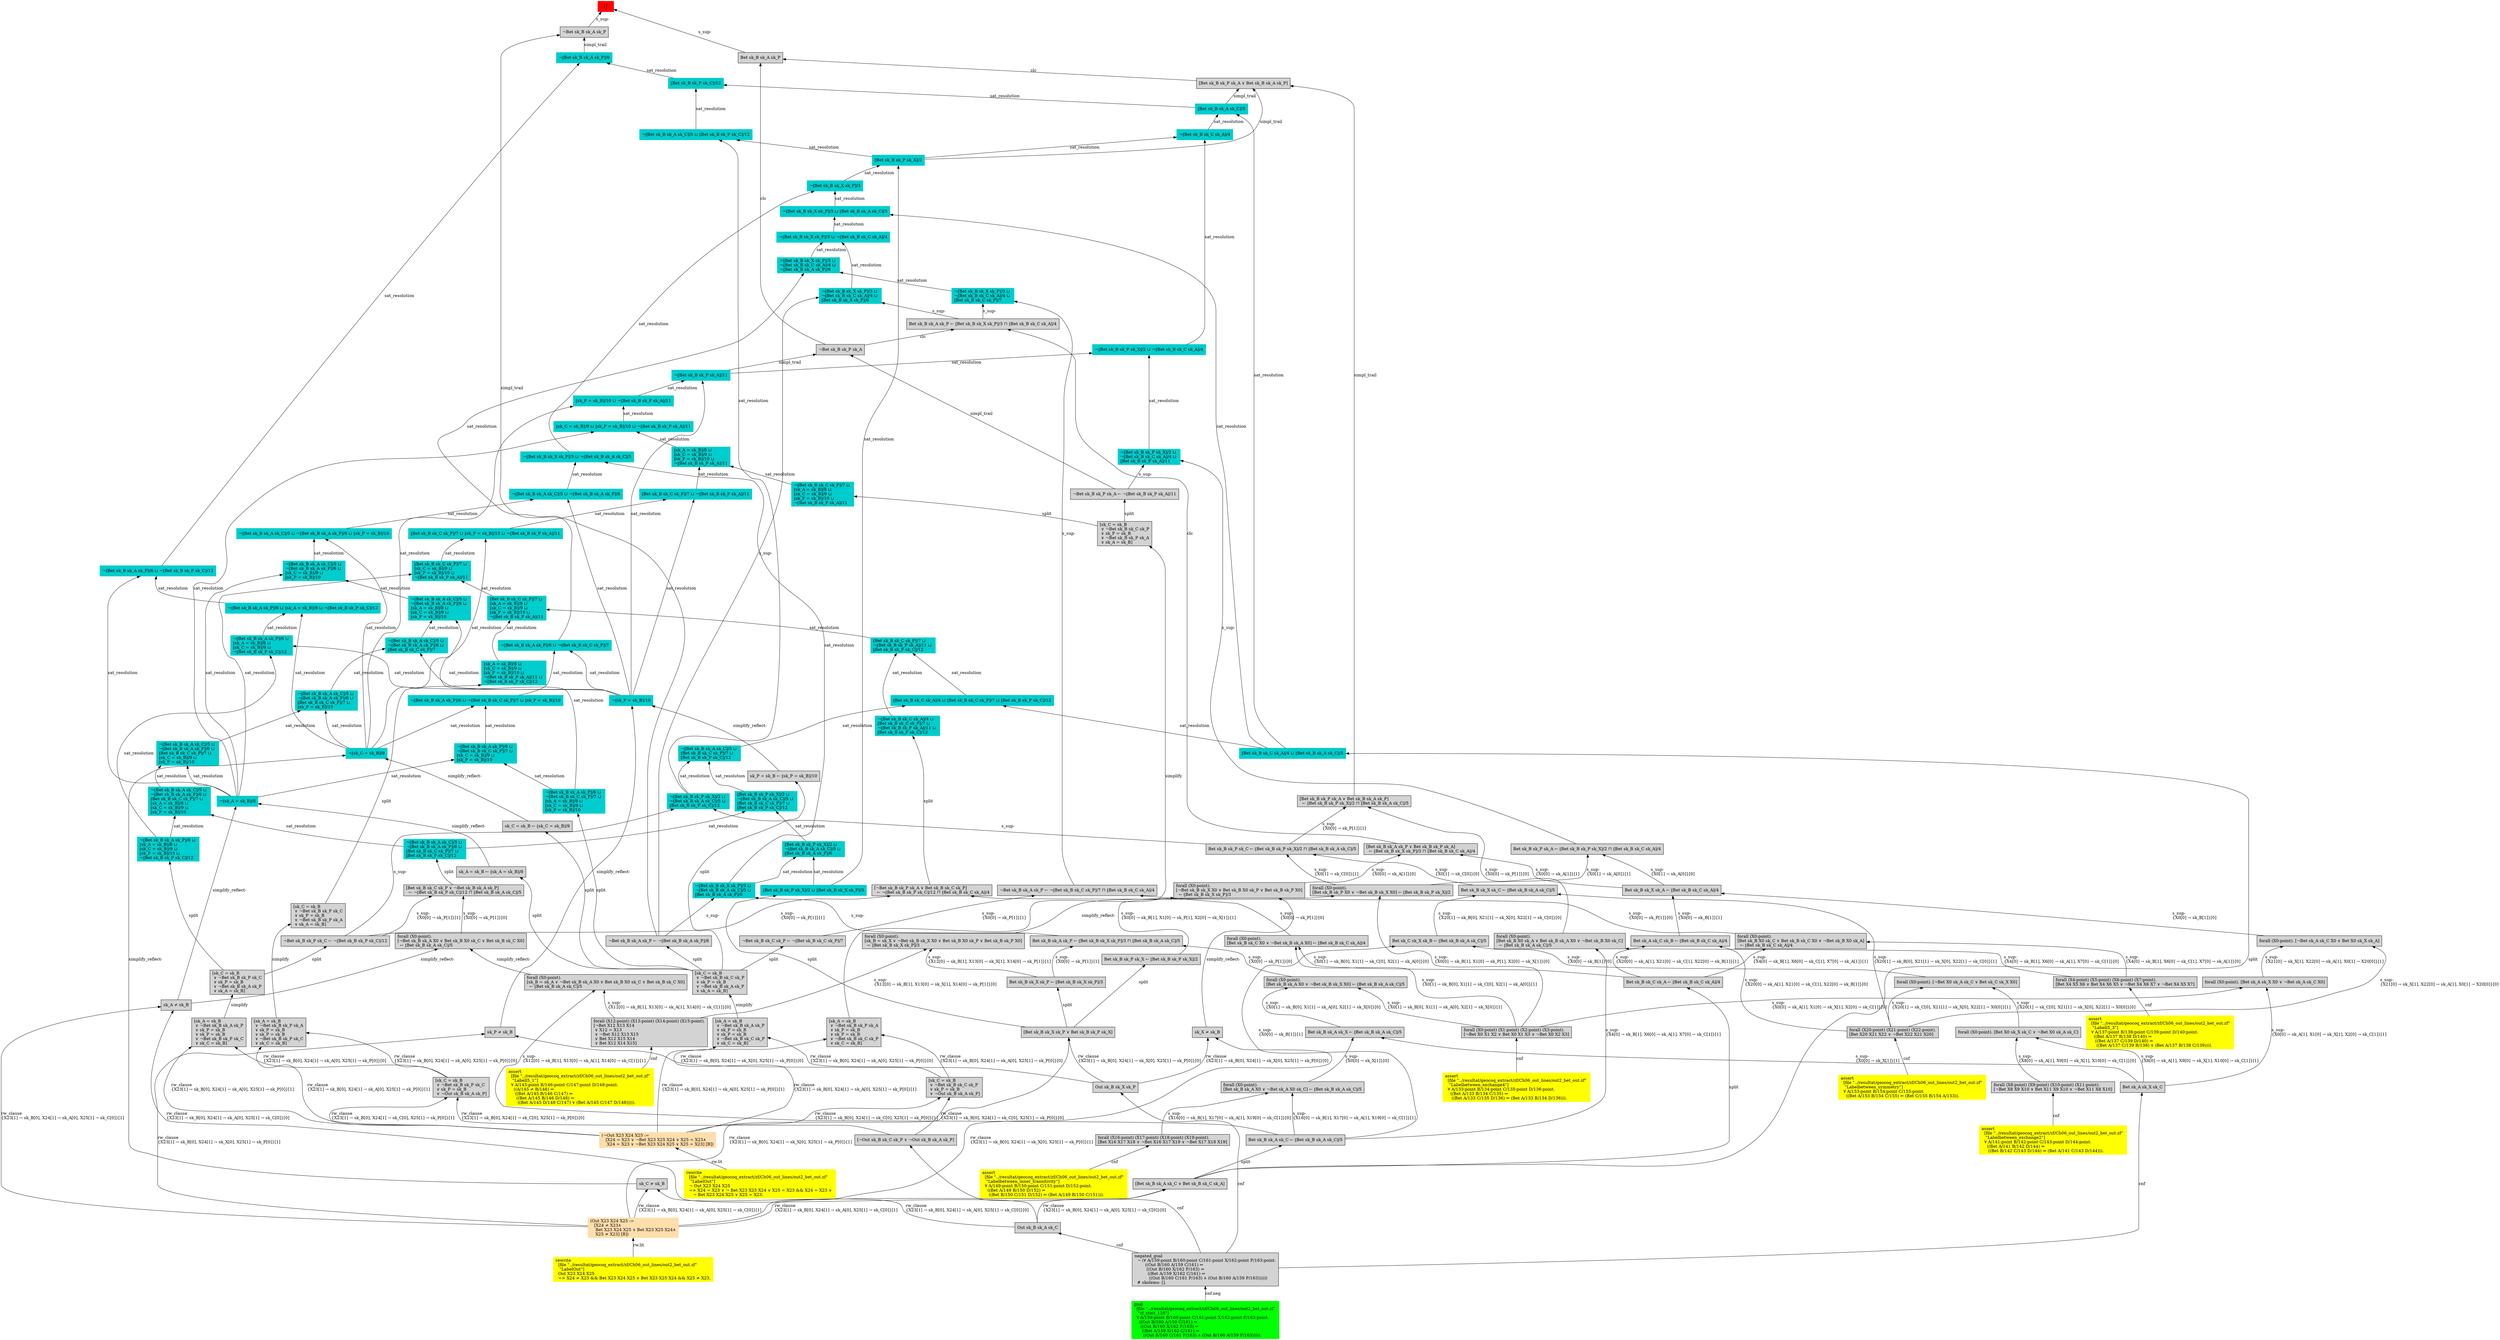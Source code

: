 digraph "unsat_graph" {
  vertex_0 [color=red, label="[]", shape=box, style=filled];
  vertex_0 -> vertex_1 [label="s_sup-\l", dir="back"];
  vertex_1 [shape=box, label="¬Bet sk_B sk_A sk_P\l", style=filled];
  vertex_1 -> vertex_2 [label="simpl_trail", dir="back"];
  vertex_2 [color=cyan3, shape=box, label="¬⟦Bet sk_B sk_A sk_P⟧/6\l", style=filled];
  vertex_2 -> vertex_3 [label="sat_resolution", dir="back"];
  vertex_3 [color=cyan3, shape=box, label="⟦Bet sk_B sk_P sk_C⟧/12\l", style=filled];
  vertex_3 -> vertex_4 [label="sat_resolution", dir="back"];
  vertex_4 [color=cyan3, shape=box, label="⟦Bet sk_B sk_A sk_C⟧/5\l", style=filled];
  vertex_4 -> vertex_5 [label="sat_resolution", dir="back"];
  vertex_5 [color=cyan3, shape=box, label="¬⟦Bet sk_B sk_C sk_A⟧/4\l", style=filled];
  vertex_5 -> vertex_6 [label="sat_resolution", dir="back"];
  vertex_6 [color=cyan3, shape=box, label="⟦Bet sk_B sk_P sk_X⟧/2\l", style=filled];
  vertex_6 -> vertex_7 [label="sat_resolution", dir="back"];
  vertex_7 [color=cyan3, shape=box, label="¬⟦Bet sk_B sk_X sk_P⟧/3\l", style=filled];
  vertex_7 -> vertex_8 [label="sat_resolution", dir="back"];
  vertex_8 [color=cyan3, shape=box, label="¬⟦Bet sk_B sk_X sk_P⟧/3 ⊔ ¬⟦Bet sk_B sk_A sk_C⟧/5\l", style=filled];
  vertex_8 -> vertex_9 [label="sat_resolution", dir="back"];
  vertex_9 [color=cyan3, shape=box, label="¬⟦Bet sk_B sk_X sk_P⟧/3 ⊔ \l¬⟦Bet sk_B sk_A sk_C⟧/5 ⊔ \l⟦Bet sk_B sk_A sk_P⟧/6\l", style=filled];
  vertex_9 -> vertex_10 [label="s_sup-\l", dir="back"];
  vertex_10 [shape=box, label="¬Bet sk_B sk_A sk_P ← ¬⟦Bet sk_B sk_A sk_P⟧/6\l", style=filled];
  vertex_10 -> vertex_11 [label="split", dir="back"];
  vertex_11 [shape=box, label="[sk_C = sk_B\l ∨ ¬Bet sk_B sk_C sk_P\l ∨ sk_P = sk_B\l ∨ ¬Bet sk_B sk_A sk_P\l ∨ sk_A = sk_B]\l", style=filled];
  vertex_11 -> vertex_12 [label="simplify", dir="back"];
  vertex_12 [shape=box, label="[sk_A = sk_B\l ∨ ¬Bet sk_B sk_A sk_P\l ∨ sk_P = sk_B\l ∨ sk_P = sk_B\l ∨ ¬Bet sk_B sk_C sk_P\l ∨ sk_C = sk_B]\l", style=filled];
  vertex_12 -> vertex_13 [label="rw_clause\l\{X23[1] → sk_B[0], X24[1] → sk_A[0], X25[1] → sk_P[0]\}[1]\l", dir="back"];
  vertex_13 [color=navajowhite, shape=box, label="(¬Out X23 X24 X25 :=\l   [X24 = X23 ∨ ¬Bet X23 X25 X24 ∨ X25 = X23∧\l    X24 = X23 ∨ ¬Bet X23 X24 X25 ∨ X25 = X23] [B])\l", style=filled];
  vertex_13 -> vertex_14 [label="rw.lit", dir="back"];
  vertex_14 [color=yellow, shape=box, label="rewrite\l  [file \"../resultat/geocoq_extract/zf/Ch06_out_lines/out2_bet_out.zf\" \l   \"LabelOut\"]\l  ¬ Out X23 X24 X25\l  =\> X24 = X23 ∨ ¬ Bet X23 X25 X24 ∨ X25 = X23 && X24 = X23 ∨ \l     ¬ Bet X23 X24 X25 ∨ X25 = X23.\l", style=filled];
  vertex_12 -> vertex_15 [label="rw_clause\l\{X23[1] → sk_B[0], X24[1] → sk_A[0], X25[1] → sk_P[0]\}[0]\l", dir="back"];
  vertex_15 [shape=box, label="[sk_C = sk_B\l ∨ ¬Bet sk_B sk_C sk_P\l ∨ sk_P = sk_B\l ∨ ¬Out sk_B sk_A sk_P]\l", style=filled];
  vertex_15 -> vertex_13 [label="rw_clause\l\{X23[1] → sk_B[0], X24[1] → sk_C[0], X25[1] → sk_P[0]\}[1]\l", dir="back"];
  vertex_15 -> vertex_16 [label="rw_clause\l\{X23[1] → sk_B[0], X24[1] → sk_C[0], X25[1] → sk_P[0]\}[0]\l", dir="back"];
  vertex_16 [shape=box, label="[¬Out sk_B sk_C sk_P ∨ ¬Out sk_B sk_A sk_P]\l", style=filled];
  vertex_16 -> vertex_17 [label="cnf", dir="back"];
  vertex_17 [shape=box, label="negated_goal\l  ¬ (∀ A/159:point B/160:point C/161:point X/162:point P/163:point.\l        ((Out B/160 A/159 C/161) ⇒\l         ((Out B/160 X/162 P/163) ⇒\l          ((Bet A/159 X/162 C/161) ⇒\l           ((Out B/160 C/161 P/163) ∧ (Out B/160 A/159 P/163))))))\l  # skolems: [].\l", style=filled];
  vertex_17 -> vertex_18 [label="cnf.neg", dir="back"];
  vertex_18 [color=green, shape=box, label="goal\l  [file \"../resultat/geocoq_extract/zf/Ch06_out_lines/out2_bet_out.zf\" \l   \"zf_stmt_128\"]\l  ∀ A/159:point B/160:point C/161:point X/162:point P/163:point.\l    ((Out B/160 A/159 C/161) ⇒\l     ((Out B/160 X/162 P/163) ⇒\l      ((Bet A/159 X/162 C/161) ⇒\l       ((Out B/160 C/161 P/163) ∧ (Out B/160 A/159 P/163))))).\l", style=filled];
  vertex_9 -> vertex_19 [label="s_sup-\l", dir="back"];
  vertex_19 [shape=box, label="Bet sk_B sk_A sk_P ← ⟦Bet sk_B sk_X sk_P⟧/3 ⊓ ⟦Bet sk_B sk_A sk_C⟧/5\l", style=filled];
  vertex_19 -> vertex_20 [label="s_sup-\l\{X0[0] → sk_P[1]\}[0]\l", dir="back"];
  vertex_20 [shape=box, label="forall (X0:point).\l[Bet sk_B sk_A X0 ∨ ¬Bet sk_B sk_X X0] ← ⟦Bet sk_B sk_A sk_C⟧/5\l", style=filled];
  vertex_20 -> vertex_21 [label="s_sup-\l\{X0[1] → sk_B[0], X1[1] → sk_A[0], X2[1] → sk_X[0]\}[1]\l", dir="back"];
  vertex_21 [shape=box, label="forall (X0:point) (X1:point) (X2:point) (X3:point).\l[¬Bet X0 X1 X2 ∨ Bet X0 X1 X3 ∨ ¬Bet X0 X2 X3]\l", style=filled];
  vertex_21 -> vertex_22 [label="cnf", dir="back"];
  vertex_22 [color=yellow, shape=box, label="assert\l  [file \"../resultat/geocoq_extract/zf/Ch06_out_lines/out2_bet_out.zf\" \l   \"Labelbetween_exchange4\"]\l  ∀ A/133:point B/134:point C/135:point D/136:point.\l    ((Bet A/133 B/134 C/135) ⇒\l     ((Bet A/133 C/135 D/136) ⇒ (Bet A/133 B/134 D/136))).\l", style=filled];
  vertex_20 -> vertex_23 [label="s_sup-\l\{X0[1] → sk_B[0], X1[1] → sk_A[0], X2[1] → sk_X[0]\}[0]\l", dir="back"];
  vertex_23 [shape=box, label="Bet sk_B sk_A sk_X ← ⟦Bet sk_B sk_A sk_C⟧/5\l", style=filled];
  vertex_23 -> vertex_24 [label="s_sup-\l\{X0[0] → sk_X[1]\}[0]\l", dir="back"];
  vertex_24 [shape=box, label="forall (X0:point).\l[Bet sk_B sk_A X0 ∨ ¬Bet sk_A X0 sk_C] ← ⟦Bet sk_B sk_A sk_C⟧/5\l", style=filled];
  vertex_24 -> vertex_25 [label="s_sup-\l\{X16[0] → sk_B[1], X17[0] → sk_A[1], X19[0] → sk_C[1]\}[0]\l", dir="back"];
  vertex_25 [shape=box, label="forall (X16:point) (X17:point) (X18:point) (X19:point).\l[Bet X16 X17 X18 ∨ ¬Bet X16 X17 X19 ∨ ¬Bet X17 X18 X19]\l", style=filled];
  vertex_25 -> vertex_26 [label="cnf", dir="back"];
  vertex_26 [color=yellow, shape=box, label="assert\l  [file \"../resultat/geocoq_extract/zf/Ch06_out_lines/out2_bet_out.zf\" \l   \"Labelbetween_inner_transitivity\"]\l  ∀ A/149:point B/150:point C/151:point D/152:point.\l    ((Bet A/149 B/150 D/152) ⇒\l     ((Bet B/150 C/151 D/152) ⇒ (Bet A/149 B/150 C/151))).\l", style=filled];
  vertex_24 -> vertex_27 [label="s_sup-\l\{X16[0] → sk_B[1], X17[0] → sk_A[1], X19[0] → sk_C[1]\}[1]\l", dir="back"];
  vertex_27 [shape=box, label="Bet sk_B sk_A sk_C ← ⟦Bet sk_B sk_A sk_C⟧/5\l", style=filled];
  vertex_27 -> vertex_28 [label="split", dir="back"];
  vertex_28 [shape=box, label="[Bet sk_B sk_A sk_C ∨ Bet sk_B sk_C sk_A]\l", style=filled];
  vertex_28 -> vertex_29 [label="rw_clause\l\{X23[1] → sk_B[0], X24[1] → sk_A[0], X25[1] → sk_C[0]\}[1]\l", dir="back"];
  vertex_29 [color=navajowhite, shape=box, label="(Out X23 X24 X25 :=\l   [X24 ≠ X23∧\l    Bet X23 X24 X25 ∨ Bet X23 X25 X24∧\l    X25 ≠ X23] [B])\l", style=filled];
  vertex_29 -> vertex_30 [label="rw.lit", dir="back"];
  vertex_30 [color=yellow, shape=box, label="rewrite\l  [file \"../resultat/geocoq_extract/zf/Ch06_out_lines/out2_bet_out.zf\" \l   \"LabelOut\"]\l  Out X23 X24 X25\l  =\> X24 ≠ X23 && Bet X23 X24 X25 ∨ Bet X23 X25 X24 && X25 ≠ X23.\l", style=filled];
  vertex_28 -> vertex_31 [label="rw_clause\l\{X23[1] → sk_B[0], X24[1] → sk_A[0], X25[1] → sk_C[0]\}[0]\l", dir="back"];
  vertex_31 [shape=box, label="Out sk_B sk_A sk_C\l", style=filled];
  vertex_31 -> vertex_17 [label="cnf", dir="back"];
  vertex_23 -> vertex_32 [label="s_sup-\l\{X0[0] → sk_X[1]\}[1]\l", dir="back"];
  vertex_32 [shape=box, label="Bet sk_A sk_X sk_C\l", style=filled];
  vertex_32 -> vertex_17 [label="cnf", dir="back"];
  vertex_19 -> vertex_33 [label="s_sup-\l\{X0[0] → sk_P[1]\}[1]\l", dir="back"];
  vertex_33 [shape=box, label="Bet sk_B sk_X sk_P ← ⟦Bet sk_B sk_X sk_P⟧/3\l", style=filled];
  vertex_33 -> vertex_34 [label="split", dir="back"];
  vertex_34 [shape=box, label="[Bet sk_B sk_X sk_P ∨ Bet sk_B sk_P sk_X]\l", style=filled];
  vertex_34 -> vertex_29 [label="rw_clause\l\{X23[1] → sk_B[0], X24[1] → sk_X[0], X25[1] → sk_P[0]\}[1]\l", dir="back"];
  vertex_34 -> vertex_35 [label="rw_clause\l\{X23[1] → sk_B[0], X24[1] → sk_X[0], X25[1] → sk_P[0]\}[0]\l", dir="back"];
  vertex_35 [shape=box, label="Out sk_B sk_X sk_P\l", style=filled];
  vertex_35 -> vertex_17 [label="cnf", dir="back"];
  vertex_8 -> vertex_36 [label="sat_resolution", dir="back"];
  vertex_36 [color=cyan3, shape=box, label="¬⟦Bet sk_B sk_A sk_C⟧/5 ⊔ ¬⟦Bet sk_B sk_A sk_P⟧/6\l", style=filled];
  vertex_36 -> vertex_37 [label="sat_resolution", dir="back"];
  vertex_37 [color=cyan3, shape=box, label="¬⟦sk_P = sk_B⟧/10\l", style=filled];
  vertex_37 -> vertex_38 [label="simplify_reflect-", dir="back"];
  vertex_38 [shape=box, label="sk_P ≠ sk_B\l", style=filled];
  vertex_38 -> vertex_29 [label="rw_clause\l\{X23[1] → sk_B[0], X24[1] → sk_X[0], X25[1] → sk_P[0]\}[1]\l", dir="back"];
  vertex_38 -> vertex_35 [label="rw_clause\l\{X23[1] → sk_B[0], X24[1] → sk_X[0], X25[1] → sk_P[0]\}[0]\l", dir="back"];
  vertex_37 -> vertex_39 [label="simplify_reflect-", dir="back"];
  vertex_39 [shape=box, label="sk_P = sk_B ← ⟦sk_P = sk_B⟧/10\l", style=filled];
  vertex_39 -> vertex_11 [label="split", dir="back"];
  vertex_36 -> vertex_40 [label="sat_resolution", dir="back"];
  vertex_40 [color=cyan3, shape=box, label="¬⟦Bet sk_B sk_A sk_C⟧/5 ⊔ ¬⟦Bet sk_B sk_A sk_P⟧/6 ⊔ ⟦sk_P = sk_B⟧/10\l", style=filled];
  vertex_40 -> vertex_41 [label="sat_resolution", dir="back"];
  vertex_41 [color=cyan3, shape=box, label="¬⟦sk_C = sk_B⟧/9\l", style=filled];
  vertex_41 -> vertex_42 [label="simplify_reflect-", dir="back"];
  vertex_42 [shape=box, label="sk_C ≠ sk_B\l", style=filled];
  vertex_42 -> vertex_29 [label="rw_clause\l\{X23[1] → sk_B[0], X24[1] → sk_A[0], X25[1] → sk_C[0]\}[1]\l", dir="back"];
  vertex_42 -> vertex_31 [label="rw_clause\l\{X23[1] → sk_B[0], X24[1] → sk_A[0], X25[1] → sk_C[0]\}[0]\l", dir="back"];
  vertex_41 -> vertex_43 [label="simplify_reflect-", dir="back"];
  vertex_43 [shape=box, label="sk_C = sk_B ← ⟦sk_C = sk_B⟧/9\l", style=filled];
  vertex_43 -> vertex_11 [label="split", dir="back"];
  vertex_40 -> vertex_44 [label="sat_resolution", dir="back"];
  vertex_44 [color=cyan3, shape=box, label="¬⟦Bet sk_B sk_A sk_C⟧/5 ⊔ \l¬⟦Bet sk_B sk_A sk_P⟧/6 ⊔ \l⟦sk_C = sk_B⟧/9 ⊔ \l⟦sk_P = sk_B⟧/10\l", style=filled];
  vertex_44 -> vertex_45 [label="sat_resolution", dir="back"];
  vertex_45 [color=cyan3, shape=box, label="¬⟦sk_A = sk_B⟧/8\l", style=filled];
  vertex_45 -> vertex_46 [label="simplify_reflect-", dir="back"];
  vertex_46 [shape=box, label="sk_A ≠ sk_B\l", style=filled];
  vertex_46 -> vertex_29 [label="rw_clause\l\{X23[1] → sk_B[0], X24[1] → sk_A[0], X25[1] → sk_C[0]\}[1]\l", dir="back"];
  vertex_46 -> vertex_31 [label="rw_clause\l\{X23[1] → sk_B[0], X24[1] → sk_A[0], X25[1] → sk_C[0]\}[0]\l", dir="back"];
  vertex_45 -> vertex_47 [label="simplify_reflect-", dir="back"];
  vertex_47 [shape=box, label="sk_A = sk_B ← ⟦sk_A = sk_B⟧/8\l", style=filled];
  vertex_47 -> vertex_11 [label="split", dir="back"];
  vertex_44 -> vertex_48 [label="sat_resolution", dir="back"];
  vertex_48 [color=cyan3, shape=box, label="¬⟦Bet sk_B sk_A sk_C⟧/5 ⊔ \l¬⟦Bet sk_B sk_A sk_P⟧/6 ⊔ \l⟦sk_A = sk_B⟧/8 ⊔ \l⟦sk_C = sk_B⟧/9 ⊔ \l⟦sk_P = sk_B⟧/10\l", style=filled];
  vertex_48 -> vertex_49 [label="sat_resolution", dir="back"];
  vertex_49 [color=cyan3, shape=box, label="¬⟦Bet sk_B sk_A sk_P⟧/6 ⊔ \l¬⟦Bet sk_B sk_C sk_P⟧/7 ⊔ \l⟦sk_A = sk_B⟧/8 ⊔ \l⟦sk_C = sk_B⟧/9 ⊔ \l⟦sk_P = sk_B⟧/10\l", style=filled];
  vertex_49 -> vertex_11 [label="split", dir="back"];
  vertex_48 -> vertex_50 [label="sat_resolution", dir="back"];
  vertex_50 [color=cyan3, shape=box, label="¬⟦Bet sk_B sk_A sk_C⟧/5 ⊔ \l¬⟦Bet sk_B sk_A sk_P⟧/6 ⊔ \l⟦Bet sk_B sk_C sk_P⟧/7\l", style=filled];
  vertex_50 -> vertex_37 [label="sat_resolution", dir="back"];
  vertex_50 -> vertex_51 [label="sat_resolution", dir="back"];
  vertex_51 [color=cyan3, shape=box, label="¬⟦Bet sk_B sk_A sk_C⟧/5 ⊔ \l¬⟦Bet sk_B sk_A sk_P⟧/6 ⊔ \l⟦Bet sk_B sk_C sk_P⟧/7 ⊔ \l⟦sk_P = sk_B⟧/10\l", style=filled];
  vertex_51 -> vertex_41 [label="sat_resolution", dir="back"];
  vertex_51 -> vertex_52 [label="sat_resolution", dir="back"];
  vertex_52 [color=cyan3, shape=box, label="¬⟦Bet sk_B sk_A sk_C⟧/5 ⊔ \l¬⟦Bet sk_B sk_A sk_P⟧/6 ⊔ \l⟦Bet sk_B sk_C sk_P⟧/7 ⊔ \l⟦sk_C = sk_B⟧/9 ⊔ \l⟦sk_P = sk_B⟧/10\l", style=filled];
  vertex_52 -> vertex_45 [label="sat_resolution", dir="back"];
  vertex_52 -> vertex_53 [label="sat_resolution", dir="back"];
  vertex_53 [color=cyan3, shape=box, label="¬⟦Bet sk_B sk_A sk_C⟧/5 ⊔ \l¬⟦Bet sk_B sk_A sk_P⟧/6 ⊔ \l⟦Bet sk_B sk_C sk_P⟧/7 ⊔ \l⟦sk_A = sk_B⟧/8 ⊔ \l⟦sk_C = sk_B⟧/9 ⊔ \l⟦sk_P = sk_B⟧/10\l", style=filled];
  vertex_53 -> vertex_54 [label="sat_resolution", dir="back"];
  vertex_54 [color=cyan3, shape=box, label="¬⟦Bet sk_B sk_A sk_P⟧/6 ⊔ \l⟦sk_A = sk_B⟧/8 ⊔ \l⟦sk_C = sk_B⟧/9 ⊔ \l⟦sk_P = sk_B⟧/10 ⊔ \l¬⟦Bet sk_B sk_P sk_C⟧/12\l", style=filled];
  vertex_54 -> vertex_55 [label="split", dir="back"];
  vertex_55 [shape=box, label="[sk_C = sk_B\l ∨ ¬Bet sk_B sk_P sk_C\l ∨ sk_P = sk_B\l ∨ ¬Bet sk_B sk_A sk_P\l ∨ sk_A = sk_B]\l", style=filled];
  vertex_55 -> vertex_56 [label="simplify", dir="back"];
  vertex_56 [shape=box, label="[sk_A = sk_B\l ∨ ¬Bet sk_B sk_A sk_P\l ∨ sk_P = sk_B\l ∨ sk_P = sk_B\l ∨ ¬Bet sk_B sk_P sk_C\l ∨ sk_C = sk_B]\l", style=filled];
  vertex_56 -> vertex_13 [label="rw_clause\l\{X23[1] → sk_B[0], X24[1] → sk_A[0], X25[1] → sk_P[0]\}[1]\l", dir="back"];
  vertex_56 -> vertex_57 [label="rw_clause\l\{X23[1] → sk_B[0], X24[1] → sk_A[0], X25[1] → sk_P[0]\}[0]\l", dir="back"];
  vertex_57 [shape=box, label="[sk_C = sk_B\l ∨ ¬Bet sk_B sk_P sk_C\l ∨ sk_P = sk_B\l ∨ ¬Out sk_B sk_A sk_P]\l", style=filled];
  vertex_57 -> vertex_13 [label="rw_clause\l\{X23[1] → sk_B[0], X24[1] → sk_C[0], X25[1] → sk_P[0]\}[1]\l", dir="back"];
  vertex_57 -> vertex_16 [label="rw_clause\l\{X23[1] → sk_B[0], X24[1] → sk_C[0], X25[1] → sk_P[0]\}[0]\l", dir="back"];
  vertex_53 -> vertex_58 [label="sat_resolution", dir="back"];
  vertex_58 [color=cyan3, shape=box, label="¬⟦Bet sk_B sk_A sk_C⟧/5 ⊔ \l¬⟦Bet sk_B sk_A sk_P⟧/6 ⊔ \l⟦Bet sk_B sk_C sk_P⟧/7 ⊔ \l⟦Bet sk_B sk_P sk_C⟧/12\l", style=filled];
  vertex_58 -> vertex_59 [label="split", dir="back"];
  vertex_59 [shape=box, label="[Bet sk_B sk_C sk_P ∨ ¬Bet sk_B sk_A sk_P]\l  ← ¬⟦Bet sk_B sk_P sk_C⟧/12 ⊓ ⟦Bet sk_B sk_A sk_C⟧/5\l", style=filled];
  vertex_59 -> vertex_60 [label="s_sup-\l\{X0[0] → sk_P[1]\}[1]\l", dir="back"];
  vertex_60 [shape=box, label="¬Bet sk_B sk_P sk_C ← ¬⟦Bet sk_B sk_P sk_C⟧/12\l", style=filled];
  vertex_60 -> vertex_55 [label="split", dir="back"];
  vertex_59 -> vertex_61 [label="s_sup-\l\{X0[0] → sk_P[1]\}[0]\l", dir="back"];
  vertex_61 [shape=box, label="forall (X0:point).\l[¬Bet sk_B sk_A X0 ∨ Bet sk_B X0 sk_C ∨ Bet sk_B sk_C X0]\l  ← ⟦Bet sk_B sk_A sk_C⟧/5\l", style=filled];
  vertex_61 -> vertex_46 [label="simplify_reflect-", dir="back"];
  vertex_61 -> vertex_62 [label="simplify_reflect-", dir="back"];
  vertex_62 [shape=box, label="forall (X0:point).\l[sk_B = sk_A ∨ ¬Bet sk_B sk_A X0 ∨ Bet sk_B X0 sk_C ∨ Bet sk_B sk_C X0]\l  ← ⟦Bet sk_B sk_A sk_C⟧/5\l", style=filled];
  vertex_62 -> vertex_63 [label="s_sup-\l\{X12[0] → sk_B[1], X13[0] → sk_A[1], X14[0] → sk_C[1]\}[0]\l", dir="back"];
  vertex_63 [shape=box, label="forall (X12:point) (X13:point) (X14:point) (X15:point).\l[¬Bet X12 X13 X14\l ∨ X12 = X13\l ∨ ¬Bet X12 X13 X15\l ∨ Bet X12 X15 X14\l ∨ Bet X12 X14 X15]\l", style=filled];
  vertex_63 -> vertex_64 [label="cnf", dir="back"];
  vertex_64 [color=yellow, shape=box, label="assert\l  [file \"../resultat/geocoq_extract/zf/Ch06_out_lines/out2_bet_out.zf\" \l   \"Labell5_1\"]\l  ∀ A/145:point B/146:point C/147:point D/148:point.\l    ((A/145 ≠ B/146) ⇒\l     ((Bet A/145 B/146 C/147) ⇒\l      ((Bet A/145 B/146 D/148) ⇒\l       ((Bet A/145 D/148 C/147) ∨ (Bet A/145 C/147 D/148))))).\l", style=filled];
  vertex_62 -> vertex_27 [label="s_sup-\l\{X12[0] → sk_B[1], X13[0] → sk_A[1], X14[0] → sk_C[1]\}[1]\l", dir="back"];
  vertex_7 -> vertex_65 [label="sat_resolution", dir="back"];
  vertex_65 [color=cyan3, shape=box, label="¬⟦Bet sk_B sk_X sk_P⟧/3 ⊔ ⟦Bet sk_B sk_A sk_C⟧/5\l", style=filled];
  vertex_65 -> vertex_66 [label="sat_resolution", dir="back"];
  vertex_66 [color=cyan3, shape=box, label="⟦Bet sk_B sk_C sk_A⟧/4 ⊔ ⟦Bet sk_B sk_A sk_C⟧/5\l", style=filled];
  vertex_66 -> vertex_28 [label="split", dir="back"];
  vertex_65 -> vertex_67 [label="sat_resolution", dir="back"];
  vertex_67 [color=cyan3, shape=box, label="¬⟦Bet sk_B sk_X sk_P⟧/3 ⊔ ¬⟦Bet sk_B sk_C sk_A⟧/4\l", style=filled];
  vertex_67 -> vertex_68 [label="sat_resolution", dir="back"];
  vertex_68 [color=cyan3, shape=box, label="¬⟦Bet sk_B sk_X sk_P⟧/3 ⊔ \l¬⟦Bet sk_B sk_C sk_A⟧/4 ⊔ \l⟦Bet sk_B sk_A sk_P⟧/6\l", style=filled];
  vertex_68 -> vertex_10 [label="s_sup-\l", dir="back"];
  vertex_68 -> vertex_69 [label="s_sup-\l", dir="back"];
  vertex_69 [shape=box, label="Bet sk_B sk_A sk_P ← ⟦Bet sk_B sk_X sk_P⟧/3 ⊓ ⟦Bet sk_B sk_C sk_A⟧/4\l", style=filled];
  vertex_69 -> vertex_70 [label="clc", dir="back"];
  vertex_70 [shape=box, label="¬Bet sk_B sk_P sk_A\l", style=filled];
  vertex_70 -> vertex_71 [label="simpl_trail", dir="back"];
  vertex_71 [color=cyan3, shape=box, label="¬⟦Bet sk_B sk_P sk_A⟧/11\l", style=filled];
  vertex_71 -> vertex_37 [label="sat_resolution", dir="back"];
  vertex_71 -> vertex_72 [label="sat_resolution", dir="back"];
  vertex_72 [color=cyan3, shape=box, label="⟦sk_P = sk_B⟧/10 ⊔ ¬⟦Bet sk_B sk_P sk_A⟧/11\l", style=filled];
  vertex_72 -> vertex_41 [label="sat_resolution", dir="back"];
  vertex_72 -> vertex_73 [label="sat_resolution", dir="back"];
  vertex_73 [color=cyan3, shape=box, label="⟦sk_C = sk_B⟧/9 ⊔ ⟦sk_P = sk_B⟧/10 ⊔ ¬⟦Bet sk_B sk_P sk_A⟧/11\l", style=filled];
  vertex_73 -> vertex_45 [label="sat_resolution", dir="back"];
  vertex_73 -> vertex_74 [label="sat_resolution", dir="back"];
  vertex_74 [color=cyan3, shape=box, label="⟦sk_A = sk_B⟧/8 ⊔ \l⟦sk_C = sk_B⟧/9 ⊔ \l⟦sk_P = sk_B⟧/10 ⊔ \l¬⟦Bet sk_B sk_P sk_A⟧/11\l", style=filled];
  vertex_74 -> vertex_75 [label="sat_resolution", dir="back"];
  vertex_75 [color=cyan3, shape=box, label="¬⟦Bet sk_B sk_C sk_P⟧/7 ⊔ \l⟦sk_A = sk_B⟧/8 ⊔ \l⟦sk_C = sk_B⟧/9 ⊔ \l⟦sk_P = sk_B⟧/10 ⊔ \l¬⟦Bet sk_B sk_P sk_A⟧/11\l", style=filled];
  vertex_75 -> vertex_76 [label="split", dir="back"];
  vertex_76 [shape=box, label="[sk_C = sk_B\l ∨ ¬Bet sk_B sk_C sk_P\l ∨ sk_P = sk_B\l ∨ ¬Bet sk_B sk_P sk_A\l ∨ sk_A = sk_B]\l", style=filled];
  vertex_76 -> vertex_77 [label="simplify", dir="back"];
  vertex_77 [shape=box, label="[sk_A = sk_B\l ∨ ¬Bet sk_B sk_P sk_A\l ∨ sk_P = sk_B\l ∨ sk_P = sk_B\l ∨ ¬Bet sk_B sk_C sk_P\l ∨ sk_C = sk_B]\l", style=filled];
  vertex_77 -> vertex_13 [label="rw_clause\l\{X23[1] → sk_B[0], X24[1] → sk_A[0], X25[1] → sk_P[0]\}[1]\l", dir="back"];
  vertex_77 -> vertex_15 [label="rw_clause\l\{X23[1] → sk_B[0], X24[1] → sk_A[0], X25[1] → sk_P[0]\}[0]\l", dir="back"];
  vertex_74 -> vertex_78 [label="sat_resolution", dir="back"];
  vertex_78 [color=cyan3, shape=box, label="⟦Bet sk_B sk_C sk_P⟧/7 ⊔ ¬⟦Bet sk_B sk_P sk_A⟧/11\l", style=filled];
  vertex_78 -> vertex_37 [label="sat_resolution", dir="back"];
  vertex_78 -> vertex_79 [label="sat_resolution", dir="back"];
  vertex_79 [color=cyan3, shape=box, label="⟦Bet sk_B sk_C sk_P⟧/7 ⊔ ⟦sk_P = sk_B⟧/10 ⊔ ¬⟦Bet sk_B sk_P sk_A⟧/11\l", style=filled];
  vertex_79 -> vertex_41 [label="sat_resolution", dir="back"];
  vertex_79 -> vertex_80 [label="sat_resolution", dir="back"];
  vertex_80 [color=cyan3, shape=box, label="⟦Bet sk_B sk_C sk_P⟧/7 ⊔ \l⟦sk_C = sk_B⟧/9 ⊔ \l⟦sk_P = sk_B⟧/10 ⊔ \l¬⟦Bet sk_B sk_P sk_A⟧/11\l", style=filled];
  vertex_80 -> vertex_45 [label="sat_resolution", dir="back"];
  vertex_80 -> vertex_81 [label="sat_resolution", dir="back"];
  vertex_81 [color=cyan3, shape=box, label="⟦Bet sk_B sk_C sk_P⟧/7 ⊔ \l⟦sk_A = sk_B⟧/8 ⊔ \l⟦sk_C = sk_B⟧/9 ⊔ \l⟦sk_P = sk_B⟧/10 ⊔ \l¬⟦Bet sk_B sk_P sk_A⟧/11\l", style=filled];
  vertex_81 -> vertex_82 [label="sat_resolution", dir="back"];
  vertex_82 [color=cyan3, shape=box, label="⟦sk_A = sk_B⟧/8 ⊔ \l⟦sk_C = sk_B⟧/9 ⊔ \l⟦sk_P = sk_B⟧/10 ⊔ \l¬⟦Bet sk_B sk_P sk_A⟧/11 ⊔ \l¬⟦Bet sk_B sk_P sk_C⟧/12\l", style=filled];
  vertex_82 -> vertex_83 [label="split", dir="back"];
  vertex_83 [shape=box, label="[sk_C = sk_B\l ∨ ¬Bet sk_B sk_P sk_C\l ∨ sk_P = sk_B\l ∨ ¬Bet sk_B sk_P sk_A\l ∨ sk_A = sk_B]\l", style=filled];
  vertex_83 -> vertex_84 [label="simplify", dir="back"];
  vertex_84 [shape=box, label="[sk_A = sk_B\l ∨ ¬Bet sk_B sk_P sk_A\l ∨ sk_P = sk_B\l ∨ sk_P = sk_B\l ∨ ¬Bet sk_B sk_P sk_C\l ∨ sk_C = sk_B]\l", style=filled];
  vertex_84 -> vertex_13 [label="rw_clause\l\{X23[1] → sk_B[0], X24[1] → sk_A[0], X25[1] → sk_P[0]\}[1]\l", dir="back"];
  vertex_84 -> vertex_57 [label="rw_clause\l\{X23[1] → sk_B[0], X24[1] → sk_A[0], X25[1] → sk_P[0]\}[0]\l", dir="back"];
  vertex_81 -> vertex_85 [label="sat_resolution", dir="back"];
  vertex_85 [color=cyan3, shape=box, label="⟦Bet sk_B sk_C sk_P⟧/7 ⊔ \l¬⟦Bet sk_B sk_P sk_A⟧/11 ⊔ \l⟦Bet sk_B sk_P sk_C⟧/12\l", style=filled];
  vertex_85 -> vertex_86 [label="sat_resolution", dir="back"];
  vertex_86 [color=cyan3, shape=box, label="¬⟦Bet sk_B sk_C sk_A⟧/4 ⊔ \l⟦Bet sk_B sk_C sk_P⟧/7 ⊔ \l¬⟦Bet sk_B sk_P sk_A⟧/11 ⊔ \l⟦Bet sk_B sk_P sk_C⟧/12\l", style=filled];
  vertex_86 -> vertex_87 [label="split", dir="back"];
  vertex_87 [shape=box, label="[¬Bet sk_B sk_P sk_A ∨ Bet sk_B sk_C sk_P]\l  ← ¬⟦Bet sk_B sk_P sk_C⟧/12 ⊓ ⟦Bet sk_B sk_C sk_A⟧/4\l", style=filled];
  vertex_87 -> vertex_60 [label="s_sup-\l\{X0[0] → sk_P[1]\}[1]\l", dir="back"];
  vertex_87 -> vertex_88 [label="s_sup-\l\{X0[0] → sk_P[1]\}[0]\l", dir="back"];
  vertex_88 [shape=box, label="forall (X0:point).\l[Bet sk_B X0 sk_C ∨ Bet sk_B sk_C X0 ∨ ¬Bet sk_B X0 sk_A]\l  ← ⟦Bet sk_B sk_C sk_A⟧/4\l", style=filled];
  vertex_88 -> vertex_89 [label="s_sup-\l\{X4[0] → sk_B[1], X6[0] → sk_C[1], X7[0] → sk_A[1]\}[0]\l", dir="back"];
  vertex_89 [shape=box, label="forall (X4:point) (X5:point) (X6:point) (X7:point).\l[Bet X4 X5 X6 ∨ Bet X4 X6 X5 ∨ ¬Bet X4 X6 X7 ∨ ¬Bet X4 X5 X7]\l", style=filled];
  vertex_89 -> vertex_90 [label="cnf", dir="back"];
  vertex_90 [color=yellow, shape=box, label="assert\l  [file \"../resultat/geocoq_extract/zf/Ch06_out_lines/out2_bet_out.zf\" \l   \"Labell5_3\"]\l  ∀ A/137:point B/138:point C/139:point D/140:point.\l    ((Bet A/137 B/138 D/140) ⇒\l     ((Bet A/137 C/139 D/140) ⇒\l      ((Bet A/137 C/139 B/138) ∨ (Bet A/137 B/138 C/139)))).\l", style=filled];
  vertex_88 -> vertex_91 [label="s_sup-\l\{X4[0] → sk_B[1], X6[0] → sk_C[1], X7[0] → sk_A[1]\}[1]\l", dir="back"];
  vertex_91 [shape=box, label="Bet sk_B sk_C sk_A ← ⟦Bet sk_B sk_C sk_A⟧/4\l", style=filled];
  vertex_91 -> vertex_28 [label="split", dir="back"];
  vertex_85 -> vertex_92 [label="sat_resolution", dir="back"];
  vertex_92 [color=cyan3, shape=box, label="⟦Bet sk_B sk_C sk_A⟧/4 ⊔ ⟦Bet sk_B sk_C sk_P⟧/7 ⊔ ⟦Bet sk_B sk_P sk_C⟧/12\l", style=filled];
  vertex_92 -> vertex_66 [label="sat_resolution", dir="back"];
  vertex_92 -> vertex_93 [label="sat_resolution", dir="back"];
  vertex_93 [color=cyan3, shape=box, label="¬⟦Bet sk_B sk_A sk_C⟧/5 ⊔ \l⟦Bet sk_B sk_C sk_P⟧/7 ⊔ \l⟦Bet sk_B sk_P sk_C⟧/12\l", style=filled];
  vertex_93 -> vertex_94 [label="sat_resolution", dir="back"];
  vertex_94 [color=cyan3, shape=box, label="¬⟦Bet sk_B sk_P sk_X⟧/2 ⊔ \l¬⟦Bet sk_B sk_A sk_C⟧/5 ⊔ \l⟦Bet sk_B sk_P sk_C⟧/12\l", style=filled];
  vertex_94 -> vertex_60 [label="s_sup-\l", dir="back"];
  vertex_94 -> vertex_95 [label="s_sup-\l", dir="back"];
  vertex_95 [shape=box, label="Bet sk_B sk_P sk_C ← ⟦Bet sk_B sk_P sk_X⟧/2 ⊓ ⟦Bet sk_B sk_A sk_C⟧/5\l", style=filled];
  vertex_95 -> vertex_96 [label="s_sup-\l\{X0[1] → sk_C[0]\}[1]\l", dir="back"];
  vertex_96 [shape=box, label="forall (X0:point).\l[Bet sk_B sk_P X0 ∨ ¬Bet sk_B sk_X X0] ← ⟦Bet sk_B sk_P sk_X⟧/2\l", style=filled];
  vertex_96 -> vertex_21 [label="s_sup-\l\{X0[0] → sk_B[1], X1[0] → sk_P[1], X2[0] → sk_X[1]\}[0]\l", dir="back"];
  vertex_96 -> vertex_97 [label="s_sup-\l\{X0[0] → sk_B[1], X1[0] → sk_P[1], X2[0] → sk_X[1]\}[1]\l", dir="back"];
  vertex_97 [shape=box, label="Bet sk_B sk_P sk_X ← ⟦Bet sk_B sk_P sk_X⟧/2\l", style=filled];
  vertex_97 -> vertex_34 [label="split", dir="back"];
  vertex_95 -> vertex_98 [label="s_sup-\l\{X0[1] → sk_C[0]\}[0]\l", dir="back"];
  vertex_98 [shape=box, label="Bet sk_B sk_X sk_C ← ⟦Bet sk_B sk_A sk_C⟧/5\l", style=filled];
  vertex_98 -> vertex_99 [label="s_sup-\l\{X20[1] → sk_B[0], X21[1] → sk_X[0], X22[1] → sk_C[0]\}[1]\l", dir="back"];
  vertex_99 [shape=box, label="forall (X20:point) (X21:point) (X22:point).\l[Bet X20 X21 X22 ∨ ¬Bet X22 X21 X20]\l", style=filled];
  vertex_99 -> vertex_100 [label="cnf", dir="back"];
  vertex_100 [color=yellow, shape=box, label="assert\l  [file \"../resultat/geocoq_extract/zf/Ch06_out_lines/out2_bet_out.zf\" \l   \"Labelbetween_symmetry\"]\l  ∀ A/153:point B/154:point C/155:point.\l    ((Bet A/153 B/154 C/155) ⇒ (Bet C/155 B/154 A/153)).\l", style=filled];
  vertex_98 -> vertex_101 [label="s_sup-\l\{X20[1] → sk_B[0], X21[1] → sk_X[0], X22[1] → sk_C[0]\}[0]\l", dir="back"];
  vertex_101 [shape=box, label="Bet sk_C sk_X sk_B ← ⟦Bet sk_B sk_A sk_C⟧/5\l", style=filled];
  vertex_101 -> vertex_102 [label="s_sup-\l\{X0[0] → sk_B[1]\}[0]\l", dir="back"];
  vertex_102 [shape=box, label="forall (X0:point). [¬Bet X0 sk_A sk_C ∨ Bet sk_C sk_X X0]\l", style=filled];
  vertex_102 -> vertex_99 [label="s_sup-\l\{X20[1] → sk_C[0], X21[1] → sk_X[0], X22[1] → X0[0]\}[1]\l", dir="back"];
  vertex_102 -> vertex_103 [label="s_sup-\l\{X20[1] → sk_C[0], X21[1] → sk_X[0], X22[1] → X0[0]\}[0]\l", dir="back"];
  vertex_103 [shape=box, label="forall (X0:point). [Bet X0 sk_X sk_C ∨ ¬Bet X0 sk_A sk_C]\l", style=filled];
  vertex_103 -> vertex_104 [label="s_sup-\l\{X8[0] → sk_A[1], X9[0] → sk_X[1], X10[0] → sk_C[1]\}[0]\l", dir="back"];
  vertex_104 [shape=box, label="forall (X8:point) (X9:point) (X10:point) (X11:point).\l[¬Bet X8 X9 X10 ∨ Bet X11 X9 X10 ∨ ¬Bet X11 X8 X10]\l", style=filled];
  vertex_104 -> vertex_105 [label="cnf", dir="back"];
  vertex_105 [color=yellow, shape=box, label="assert\l  [file \"../resultat/geocoq_extract/zf/Ch06_out_lines/out2_bet_out.zf\" \l   \"Labelbetween_exchange2\"]\l  ∀ A/141:point B/142:point C/143:point D/144:point.\l    ((Bet A/141 B/142 D/144) ⇒\l     ((Bet B/142 C/143 D/144) ⇒ (Bet A/141 C/143 D/144))).\l", style=filled];
  vertex_103 -> vertex_32 [label="s_sup-\l\{X8[0] → sk_A[1], X9[0] → sk_X[1], X10[0] → sk_C[1]\}[1]\l", dir="back"];
  vertex_101 -> vertex_27 [label="s_sup-\l\{X0[0] → sk_B[1]\}[1]\l", dir="back"];
  vertex_93 -> vertex_106 [label="sat_resolution", dir="back"];
  vertex_106 [color=cyan3, shape=box, label="⟦Bet sk_B sk_P sk_X⟧/2 ⊔ \l¬⟦Bet sk_B sk_A sk_C⟧/5 ⊔ \l⟦Bet sk_B sk_C sk_P⟧/7 ⊔ \l⟦Bet sk_B sk_P sk_C⟧/12\l", style=filled];
  vertex_106 -> vertex_58 [label="sat_resolution", dir="back"];
  vertex_106 -> vertex_107 [label="sat_resolution", dir="back"];
  vertex_107 [color=cyan3, shape=box, label="⟦Bet sk_B sk_P sk_X⟧/2 ⊔ \l¬⟦Bet sk_B sk_A sk_C⟧/5 ⊔ \l⟦Bet sk_B sk_A sk_P⟧/6\l", style=filled];
  vertex_107 -> vertex_9 [label="sat_resolution", dir="back"];
  vertex_107 -> vertex_108 [label="sat_resolution", dir="back"];
  vertex_108 [color=cyan3, shape=box, label="⟦Bet sk_B sk_P sk_X⟧/2 ⊔ ⟦Bet sk_B sk_X sk_P⟧/3\l", style=filled];
  vertex_108 -> vertex_34 [label="split", dir="back"];
  vertex_70 -> vertex_109 [label="simpl_trail", dir="back"];
  vertex_109 [shape=box, label="¬Bet sk_B sk_P sk_A ← ¬⟦Bet sk_B sk_P sk_A⟧/11\l", style=filled];
  vertex_109 -> vertex_76 [label="split", dir="back"];
  vertex_69 -> vertex_110 [label="clc", dir="back"];
  vertex_110 [shape=box, label="[Bet sk_B sk_A sk_P ∨ Bet sk_B sk_P sk_A]\l  ← ⟦Bet sk_B sk_X sk_P⟧/3 ⊓ ⟦Bet sk_B sk_C sk_A⟧/4\l", style=filled];
  vertex_110 -> vertex_111 [label="s_sup-\l\{X0[0] → sk_A[1]\}[0]\l", dir="back"];
  vertex_111 [shape=box, label="forall (X0:point).\l[¬Bet sk_B sk_X X0 ∨ Bet sk_B X0 sk_P ∨ Bet sk_B sk_P X0]\l  ← ⟦Bet sk_B sk_X sk_P⟧/3\l", style=filled];
  vertex_111 -> vertex_112 [label="simplify_reflect-", dir="back"];
  vertex_112 [shape=box, label="sk_X ≠ sk_B\l", style=filled];
  vertex_112 -> vertex_29 [label="rw_clause\l\{X23[1] → sk_B[0], X24[1] → sk_X[0], X25[1] → sk_P[0]\}[1]\l", dir="back"];
  vertex_112 -> vertex_35 [label="rw_clause\l\{X23[1] → sk_B[0], X24[1] → sk_X[0], X25[1] → sk_P[0]\}[0]\l", dir="back"];
  vertex_111 -> vertex_113 [label="simplify_reflect-", dir="back"];
  vertex_113 [shape=box, label="forall (X0:point).\l[sk_B = sk_X ∨ ¬Bet sk_B sk_X X0 ∨ Bet sk_B X0 sk_P ∨ Bet sk_B sk_P X0]\l  ← ⟦Bet sk_B sk_X sk_P⟧/3\l", style=filled];
  vertex_113 -> vertex_63 [label="s_sup-\l\{X12[0] → sk_B[1], X13[0] → sk_X[1], X14[0] → sk_P[1]\}[0]\l", dir="back"];
  vertex_113 -> vertex_33 [label="s_sup-\l\{X12[0] → sk_B[1], X13[0] → sk_X[1], X14[0] → sk_P[1]\}[1]\l", dir="back"];
  vertex_110 -> vertex_114 [label="s_sup-\l\{X0[0] → sk_A[1]\}[1]\l", dir="back"];
  vertex_114 [shape=box, label="Bet sk_B sk_X sk_A ← ⟦Bet sk_B sk_C sk_A⟧/4\l", style=filled];
  vertex_114 -> vertex_115 [label="s_sup-\l\{X0[0] → sk_B[1]\}[0]\l", dir="back"];
  vertex_115 [shape=box, label="forall (X0:point). [¬Bet sk_A sk_C X0 ∨ Bet X0 sk_X sk_A]\l", style=filled];
  vertex_115 -> vertex_99 [label="s_sup-\l\{X21[0] → sk_X[1], X22[0] → sk_A[1], X0[1] → X20[0]\}[0]\l", dir="back"];
  vertex_115 -> vertex_116 [label="s_sup-\l\{X21[0] → sk_X[1], X22[0] → sk_A[1], X0[1] → X20[0]\}[1]\l", dir="back"];
  vertex_116 [shape=box, label="forall (X0:point). [Bet sk_A sk_X X0 ∨ ¬Bet sk_A sk_C X0]\l", style=filled];
  vertex_116 -> vertex_21 [label="s_sup-\l\{X0[0] → sk_A[1], X1[0] → sk_X[1], X2[0] → sk_C[1]\}[0]\l", dir="back"];
  vertex_116 -> vertex_32 [label="s_sup-\l\{X0[0] → sk_A[1], X1[0] → sk_X[1], X2[0] → sk_C[1]\}[1]\l", dir="back"];
  vertex_114 -> vertex_117 [label="s_sup-\l\{X0[0] → sk_B[1]\}[1]\l", dir="back"];
  vertex_117 [shape=box, label="Bet sk_A sk_C sk_B ← ⟦Bet sk_B sk_C sk_A⟧/4\l", style=filled];
  vertex_117 -> vertex_99 [label="s_sup-\l\{X20[0] → sk_A[1], X21[0] → sk_C[1], X22[0] → sk_B[1]\}[0]\l", dir="back"];
  vertex_117 -> vertex_91 [label="s_sup-\l\{X20[0] → sk_A[1], X21[0] → sk_C[1], X22[0] → sk_B[1]\}[1]\l", dir="back"];
  vertex_67 -> vertex_118 [label="sat_resolution", dir="back"];
  vertex_118 [color=cyan3, shape=box, label="¬⟦Bet sk_B sk_X sk_P⟧/3 ⊔ \l¬⟦Bet sk_B sk_C sk_A⟧/4 ⊔ \l¬⟦Bet sk_B sk_A sk_P⟧/6\l", style=filled];
  vertex_118 -> vertex_119 [label="sat_resolution", dir="back"];
  vertex_119 [color=cyan3, shape=box, label="¬⟦Bet sk_B sk_X sk_P⟧/3 ⊔ \l¬⟦Bet sk_B sk_C sk_A⟧/4 ⊔ \l⟦Bet sk_B sk_C sk_P⟧/7\l", style=filled];
  vertex_119 -> vertex_120 [label="s_sup-\l", dir="back"];
  vertex_120 [shape=box, label="¬Bet sk_B sk_A sk_P ← ¬⟦Bet sk_B sk_C sk_P⟧/7 ⊓ ⟦Bet sk_B sk_C sk_A⟧/4\l", style=filled];
  vertex_120 -> vertex_121 [label="s_sup-\l\{X0[0] → sk_P[1]\}[1]\l", dir="back"];
  vertex_121 [shape=box, label="¬Bet sk_B sk_C sk_P ← ¬⟦Bet sk_B sk_C sk_P⟧/7\l", style=filled];
  vertex_121 -> vertex_11 [label="split", dir="back"];
  vertex_120 -> vertex_122 [label="s_sup-\l\{X0[0] → sk_P[1]\}[0]\l", dir="back"];
  vertex_122 [shape=box, label="forall (X0:point).\l[Bet sk_B sk_C X0 ∨ ¬Bet sk_B sk_A X0] ← ⟦Bet sk_B sk_C sk_A⟧/4\l", style=filled];
  vertex_122 -> vertex_21 [label="s_sup-\l\{X0[1] → sk_B[0], X1[1] → sk_C[0], X2[1] → sk_A[0]\}[1]\l", dir="back"];
  vertex_122 -> vertex_91 [label="s_sup-\l\{X0[1] → sk_B[0], X1[1] → sk_C[0], X2[1] → sk_A[0]\}[0]\l", dir="back"];
  vertex_119 -> vertex_69 [label="s_sup-\l", dir="back"];
  vertex_118 -> vertex_123 [label="sat_resolution", dir="back"];
  vertex_123 [color=cyan3, shape=box, label="¬⟦Bet sk_B sk_A sk_P⟧/6 ⊔ ¬⟦Bet sk_B sk_C sk_P⟧/7\l", style=filled];
  vertex_123 -> vertex_37 [label="sat_resolution", dir="back"];
  vertex_123 -> vertex_124 [label="sat_resolution", dir="back"];
  vertex_124 [color=cyan3, shape=box, label="¬⟦Bet sk_B sk_A sk_P⟧/6 ⊔ ¬⟦Bet sk_B sk_C sk_P⟧/7 ⊔ ⟦sk_P = sk_B⟧/10\l", style=filled];
  vertex_124 -> vertex_41 [label="sat_resolution", dir="back"];
  vertex_124 -> vertex_125 [label="sat_resolution", dir="back"];
  vertex_125 [color=cyan3, shape=box, label="¬⟦Bet sk_B sk_A sk_P⟧/6 ⊔ \l¬⟦Bet sk_B sk_C sk_P⟧/7 ⊔ \l⟦sk_C = sk_B⟧/9 ⊔ \l⟦sk_P = sk_B⟧/10\l", style=filled];
  vertex_125 -> vertex_45 [label="sat_resolution", dir="back"];
  vertex_125 -> vertex_49 [label="sat_resolution", dir="back"];
  vertex_6 -> vertex_108 [label="sat_resolution", dir="back"];
  vertex_5 -> vertex_126 [label="sat_resolution", dir="back"];
  vertex_126 [color=cyan3, shape=box, label="¬⟦Bet sk_B sk_P sk_X⟧/2 ⊔ ¬⟦Bet sk_B sk_C sk_A⟧/4\l", style=filled];
  vertex_126 -> vertex_71 [label="sat_resolution", dir="back"];
  vertex_126 -> vertex_127 [label="sat_resolution", dir="back"];
  vertex_127 [color=cyan3, shape=box, label="¬⟦Bet sk_B sk_P sk_X⟧/2 ⊔ \l¬⟦Bet sk_B sk_C sk_A⟧/4 ⊔ \l⟦Bet sk_B sk_P sk_A⟧/11\l", style=filled];
  vertex_127 -> vertex_109 [label="s_sup-\l", dir="back"];
  vertex_127 -> vertex_128 [label="s_sup-\l", dir="back"];
  vertex_128 [shape=box, label="Bet sk_B sk_P sk_A ← ⟦Bet sk_B sk_P sk_X⟧/2 ⊓ ⟦Bet sk_B sk_C sk_A⟧/4\l", style=filled];
  vertex_128 -> vertex_96 [label="s_sup-\l\{X0[1] → sk_A[0]\}[1]\l", dir="back"];
  vertex_128 -> vertex_114 [label="s_sup-\l\{X0[1] → sk_A[0]\}[0]\l", dir="back"];
  vertex_4 -> vertex_66 [label="sat_resolution", dir="back"];
  vertex_3 -> vertex_129 [label="sat_resolution", dir="back"];
  vertex_129 [color=cyan3, shape=box, label="¬⟦Bet sk_B sk_A sk_C⟧/5 ⊔ ⟦Bet sk_B sk_P sk_C⟧/12\l", style=filled];
  vertex_129 -> vertex_6 [label="sat_resolution", dir="back"];
  vertex_129 -> vertex_94 [label="sat_resolution", dir="back"];
  vertex_2 -> vertex_130 [label="sat_resolution", dir="back"];
  vertex_130 [color=cyan3, shape=box, label="¬⟦Bet sk_B sk_A sk_P⟧/6 ⊔ ¬⟦Bet sk_B sk_P sk_C⟧/12\l", style=filled];
  vertex_130 -> vertex_45 [label="sat_resolution", dir="back"];
  vertex_130 -> vertex_131 [label="sat_resolution", dir="back"];
  vertex_131 [color=cyan3, shape=box, label="¬⟦Bet sk_B sk_A sk_P⟧/6 ⊔ ⟦sk_A = sk_B⟧/8 ⊔ ¬⟦Bet sk_B sk_P sk_C⟧/12\l", style=filled];
  vertex_131 -> vertex_41 [label="sat_resolution", dir="back"];
  vertex_131 -> vertex_132 [label="sat_resolution", dir="back"];
  vertex_132 [color=cyan3, shape=box, label="¬⟦Bet sk_B sk_A sk_P⟧/6 ⊔ \l⟦sk_A = sk_B⟧/8 ⊔ \l⟦sk_C = sk_B⟧/9 ⊔ \l¬⟦Bet sk_B sk_P sk_C⟧/12\l", style=filled];
  vertex_132 -> vertex_37 [label="sat_resolution", dir="back"];
  vertex_132 -> vertex_54 [label="sat_resolution", dir="back"];
  vertex_1 -> vertex_10 [label="simpl_trail", dir="back"];
  vertex_0 -> vertex_133 [label="s_sup-\l", dir="back"];
  vertex_133 [shape=box, label="Bet sk_B sk_A sk_P\l", style=filled];
  vertex_133 -> vertex_70 [label="clc", dir="back"];
  vertex_133 -> vertex_134 [label="clc", dir="back"];
  vertex_134 [shape=box, label="[Bet sk_B sk_P sk_A ∨ Bet sk_B sk_A sk_P]\l", style=filled];
  vertex_134 -> vertex_4 [label="simpl_trail", dir="back"];
  vertex_134 -> vertex_6 [label="simpl_trail", dir="back"];
  vertex_134 -> vertex_135 [label="simpl_trail", dir="back"];
  vertex_135 [shape=box, label="[Bet sk_B sk_P sk_A ∨ Bet sk_B sk_A sk_P]\l  ← ⟦Bet sk_B sk_P sk_X⟧/2 ⊓ ⟦Bet sk_B sk_A sk_C⟧/5\l", style=filled];
  vertex_135 -> vertex_136 [label="s_sup-\l\{X0[0] → sk_P[1]\}[0]\l", dir="back"];
  vertex_136 [shape=box, label="forall (X0:point).\l[Bet sk_B X0 sk_A ∨ Bet sk_B sk_A X0 ∨ ¬Bet sk_B X0 sk_C]\l  ← ⟦Bet sk_B sk_A sk_C⟧/5\l", style=filled];
  vertex_136 -> vertex_89 [label="s_sup-\l\{X4[0] → sk_B[1], X6[0] → sk_A[1], X7[0] → sk_C[1]\}[0]\l", dir="back"];
  vertex_136 -> vertex_27 [label="s_sup-\l\{X4[0] → sk_B[1], X6[0] → sk_A[1], X7[0] → sk_C[1]\}[1]\l", dir="back"];
  vertex_135 -> vertex_95 [label="s_sup-\l\{X0[0] → sk_P[1]\}[1]\l", dir="back"];
  }


